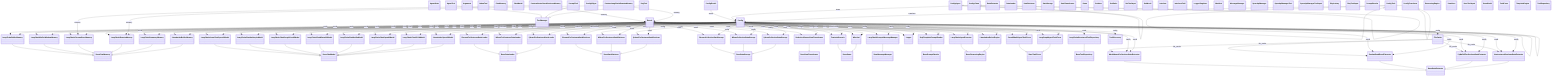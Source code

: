 classDiagram
  class AgentState {
  }
  class AgentTool {
  }
  class Argument {
  }
  class AthonTool {
  }
  class BaseChatMemory {
  }
  class BaseChatModel {
  }
  class BaseDataExtractor {
  }
  class BaseDataLoader {
  }
  class BaseDataRetriever {
  }
  class BaseDataStorage {
  }
  class BaseDataTransformer {
  }
  class BaseGame {
  }
  class BaseMessageManager {
  }
  class BasePromptRender {
  }
  class BaseReasoningEngine {
  }
  class BaseTaskForce {
  }
  class BaseToolRepository {
  }
  class ChatMemory {
  }
  class ChatModel {
  }
  class ChromaCollectionDataStorage {
  }
  class ChromaForSentenceDataLoader {
  }
  class ChromaForSentenceDataRetriever {
  }
  class Config {
  }
  class Config {
  }
  class Config {
  }
  class Config {
  }
  class Config {
  }
  class Config {
  }
  class Config {
  }
  class Config {
  }
  class Config {
  }
  class Config {
  }
  class Config {
  }
  class Config {
  }
  class Config {
  }
  class Config {
  }
  class Config {
  }
  class Config {
  }
  class Config {
  }
  class Config {
  }
  class Config {
  }
  class Config {
  }
  class Config {
  }
  class Config {
  }
  class Config {
  }
  class Config {
  }
  class Config {
  }
  class Config {
  }
  class Config {
  }
  class Config {
  }
  class Config {
  }
  class Config {
  }
  class Config {
  }
  class Config {
  }
  class Config {
  }
  class Config {
  }
  class Config {
  }
  class Config {
  }
  class Config {
  }
  class Config {
  }
  class Config {
  }
  class Config {
  }
  class Config {
  }
  class Config {
  }
  class Config {
  }
  class Config {
  }
  class ConfigAgent {
  }
  class ConfigAgent {
  }
  class ConfigAgent {
  }
  class ConfigClean {
  }
  class ConfigClean {
  }
  class ConfigEdges {
  }
  class ConfigEnrich {
  }
  class ConfigTask {
  }
  class ConfigTask {
  }
  class ConfigTask {
  }
  class ConfigTransform {
  }
  class ConfigTransform {
  }
  class CrewAIMultiAgentTaskForce {
  }
  class CteActionRunnerDataTransformer {
  }
  class CustomLangChainRemoteMemory {
  }
  class CustomVectorStoreRetrieverMemory {
  }
  class DataExtractor {
  }
  class DataLoader {
  }
  class DataRetriever {
  }
  class DataStorage {
  }
  class DataTransformer {
  }
  class FantasiaGenesis {
  }
  class FileCache {
  }
  class Game {
  }
  class GetHero {
  }
  class GetRules {
  }
  class GetToolInput {
  }
  class GetWorld {
  }
  class Interface {
  }
  class InterfaceField {
  }
  class JinjaTemplatePromptRender {
  }
  class LangChainAgentExecutor {
  }
  class LangChainAzureChatOpenAIModel {
  }
  class LangChainBufferMemory {
  }
  class LangChainBufferWindowMemory {
  }
  class LangChainChatAnthropicModel {
  }
  class LangChainChatGoogleGenAIModel {
  }
  class LangChainChatMistralAIModel {
  }
  class LangChainChatNvidiaModel {
  }
  class LangChainChatOpenAIModel {
  }
  class LangChainChatVLLMModel {
  }
  class LangChainChromaStoreMemory {
  }
  class LangChainPromptsMessageManager {
  }
  class LangChainRemoteMemory {
  }
  class LangChainStructuredToolRepository {
  }
  class LangChainSummaryMemory {
  }
  class LangGraphAgentTaskForce {
  }
  class LlamaIndexBufferMemory {
  }
  class LlamaIndexOpenAIModel {
  }
  class LlamaIndexReActEngine {
  }
  class Logger {
  }
  class LoggerSingleton {
  }
  class Manifest {
  }
  class MarkitdownForSectionsDataExtractor {
  }
  class MessageManager {
  }
  class MilvusCollectionDataStorage {
  }
  class MilvusForSentenceDataLoader {
  }
  class MilvusForSentenceDataRetriever {
  }
  class OpenApiManager {
  }
  class OpenApiManagerTool {
  }
  class OpenApiManagerToolInput {
  }
  class PandasReadExcelExtractor {
  }
  class PlayLottery {
  }
  class PlayToolInput {
  }
  class PromptRender {
  }
  class PromptTool {
  }
  class PyMuPdfForSectionsDataExtractor {
  }
  class QdrantCollectionDataStorage {
  }
  class QdrantForSentenceDataLoader {
  }
  class QdrantForSentenceDataRetriever {
  }
  class RagTool {
  }
  class ReasoningEngine {
  }
  class Result {
  }
  class Result {
  }
  class Result {
  }
  class Result {
  }
  class Result {
  }
  class Result {
  }
  class Result {
  }
  class Result {
  }
  class Result {
  }
  class Result {
  }
  class Result {
  }
  class Result {
  }
  class Result {
  }
  class Result {
  }
  class Result {
  }
  class Result {
  }
  class SaveHero {
  }
  class SaveToolInput {
  }
  class SaveWorld {
  }
  class TaskForce {
  }
  class TemplateEngine {
  }
  class ToolDiscovery {
  }
  class ToolManager {
  }
  class ToolRepository {
  }
  class UnstructuredSectionsDataExtractor {
  }
  class WhoAmI {
  }
  LangChainAgentExecutor --|> BaseReasoningEngine
  LlamaIndexReActEngine --|> BaseReasoningEngine
  CrewAIMultiAgentTaskForce --|> BaseTaskForce
  Config --|> Config
  ConfigAgent --|> ConfigAgent
  ConfigTask --|> ConfigTask
  LangGraphAgentTaskForce --|> BaseTaskForce
  Config --|> Config
  ConfigAgent --|> ConfigAgent
  ConfigTask --|> ConfigTask
  LangChainStructuredToolRepository --|> BaseToolRepository
  LangChainBufferMemory --|> BaseChatMemory
  Config --|> Config
  LangChainBufferWindowMemory --|> BaseChatMemory
  Config --|> Config
  LangChainChromaStoreMemory --|> BaseChatMemory
  Config --|> Config
  LangChainRemoteMemory --|> BaseChatMemory
  Config --|> Config
  LangChainSummaryMemory --|> BaseChatMemory
  Config --|> Config
  LlamaIndexBufferMemory --|> BaseChatMemory
  Config --|> Config
  LangChainPromptsMessageManager --|> BaseMessageManager
  LangChainAzureChatOpenAIModel --|> BaseChatModel
  Config --|> Config
  LangChainChatAnthropicModel --|> BaseChatModel
  Config --|> Config
  LangChainChatGoogleGenAIModel --|> BaseChatModel
  Config --|> Config
  LangChainChatMistralAIModel --|> BaseChatModel
  Config --|> Config
  LangChainChatNvidiaModel --|> BaseChatModel
  LangChainChatOpenAIModel --|> BaseChatModel
  Config --|> Config
  LangChainChatVLLMModel --|> BaseChatModel
  Config --|> Config
  LlamaIndexOpenAIModel --|> BaseChatModel
  Config --|> Config
  JinjaTemplatePromptRender --|> BasePromptRender
  MarkitdownForSectionsDataExtractor --|> BaseDataExtractor
  PandasReadExcelExtractor --|> BaseDataExtractor
  Config --|> Config
  PyMuPdfForSectionsDataExtractor --|> BaseDataExtractor
  Config --|> Config
  UnstructuredSectionsDataExtractor --|> BaseDataExtractor
  Config --|> Config
  ChromaForSentenceDataLoader --|> BaseDataLoader
  MilvusForSentenceDataLoader --|> BaseDataLoader
  QdrantForSentenceDataLoader --|> BaseDataLoader
  ChromaForSentenceDataRetriever --|> BaseDataRetriever
  Config --|> Config
  Result --|> Result
  MilvusForSentenceDataRetriever --|> BaseDataRetriever
  Config --|> Config
  Result --|> Result
  QdrantForSentenceDataRetriever --|> BaseDataRetriever
  Config --|> Config
  Result --|> Result
  ChromaCollectionDataStorage --|> BaseDataStorage
  Config --|> Config
  MilvusCollectionDataStorage --|> BaseDataStorage
  Config --|> Config
  QdrantCollectionDataStorage --|> BaseDataStorage
  Config --|> Config
  CteActionRunnerDataTransformer --|> BaseDataTransformer
  Config --|> Config
  ConfigClean --|> ConfigClean
  ConfigTransform --|> ConfigTransform
  AgentTool --|> ToolManager
  PromptTool --|> ToolManager
  RagTool --|> ToolManager
  FantasiaGenesis --|> BaseGame
  WhoAmI --|> BaseGame
  FileCache --* MarkitdownForSectionsDataExtractor : file_cache
  FileCache --* PandasReadExcelExtractor : file_cache
  FileCache --* PyMuPdfForSectionsDataExtractor : file_cache
  FileCache --* UnstructuredSectionsDataExtractor : file_cache
  Config --* FileCache : config
  Config --* Logger : config
  Config --* Logger : config
  Config --* LangChainAgentExecutor : config
  Config --* LlamaIndexReActEngine : config
  Result --* LangChainAgentExecutor : result
  Result --* LlamaIndexReActEngine : result
  Result --* CrewAIMultiAgentTaskForce : result
  Result --* LangGraphAgentTaskForce : result
  Config --* CrewAIMultiAgentTaskForce : config
  Config --* LangGraphAgentTaskForce : config
  Result --* LangChainStructuredToolRepository : result
  Result --* LangChainBufferMemory : result
  Result --* LangChainBufferWindowMemory : result
  Result --* LangChainChromaStoreMemory : result
  Result --* LangChainRemoteMemory : result
  Result --* LangChainSummaryMemory : result
  Result --* LlamaIndexBufferMemory : result
  Config --* LangChainBufferMemory : config
  Config --* LangChainBufferWindowMemory : config
  CustomVectorStoreRetrieverMemory --* Result : memory
  CustomVectorStoreRetrieverMemory --* LangChainChromaStoreMemory : memory
  Config --* LangChainChromaStoreMemory : config
  CustomLangChainRemoteMemory --* Result : memory
  CustomLangChainRemoteMemory --* LangChainRemoteMemory : memory
  Config --* LangChainRemoteMemory : config
  Config --* LangChainSummaryMemory : config
  Config --* LlamaIndexBufferMemory : config
  Config --* LangChainPromptsMessageManager : config
  Result --* LangChainPromptsMessageManager : result
  Config --* LangChainChatNvidiaModel : config
  Result --* LangChainAzureChatOpenAIModel : result
  Result --* LangChainChatAnthropicModel : result
  Result --* LangChainChatGoogleGenAIModel : result
  Result --* LangChainChatMistralAIModel : result
  Result --* LangChainChatNvidiaModel : result
  Result --* LangChainChatOpenAIModel : result
  Result --* LangChainChatVLLMModel : result
  Result --* LlamaIndexOpenAIModel : result
  Config --* LangChainAzureChatOpenAIModel : config
  Config --* LangChainChatAnthropicModel : config
  Config --* LangChainChatGoogleGenAIModel : config
  Config --* LangChainChatMistralAIModel : config
  Config --* LangChainChatOpenAIModel : config
  Config --* LangChainChatVLLMModel : config
  Config --* LlamaIndexOpenAIModel : config
  Config --* JinjaTemplatePromptRender : config
  Result --* JinjaTemplatePromptRender : result
  Config --* MarkitdownForSectionsDataExtractor : config
  Result --* MarkitdownForSectionsDataExtractor : result
  Result --* PandasReadExcelExtractor : result
  Result --* PyMuPdfForSectionsDataExtractor : result
  Result --* UnstructuredSectionsDataExtractor : result
  Config --* PandasReadExcelExtractor : config
  Config --* PyMuPdfForSectionsDataExtractor : config
  Config --* UnstructuredSectionsDataExtractor : config
  Config --* ChromaForSentenceDataLoader : config
  Config --* MilvusForSentenceDataLoader : config
  Config --* QdrantForSentenceDataLoader : config
  Result --* ChromaForSentenceDataLoader : result
  Result --* MilvusForSentenceDataLoader : result
  Result --* QdrantForSentenceDataLoader : result
  Config --* ChromaForSentenceDataRetriever : config
  Result --* ChromaForSentenceDataRetriever : result
  Config --* MilvusForSentenceDataRetriever : config
  Result --* MilvusForSentenceDataRetriever : result
  Config --* QdrantForSentenceDataRetriever : config
  Result --* QdrantForSentenceDataRetriever : result
  Result --* ChromaCollectionDataStorage : result
  Result --* MilvusCollectionDataStorage : result
  Result --* QdrantCollectionDataStorage : result
  Config --* ChromaCollectionDataStorage : config
  Config --* MilvusCollectionDataStorage : config
  Config --* QdrantCollectionDataStorage : config
  ConfigEnrich --* Config : enrich
  Result --* CteActionRunnerDataTransformer : result
  Config --* CteActionRunnerDataTransformer : config
  ConfigClean --* Config : clean
  ConfigTransform --* Config : transform
  Config --* ToolDiscovery : config
  Config --* FantasiaGenesis : config
  Config --* WhoAmI : config
  Result --* FantasiaGenesis : result
  Result --* WhoAmI : result